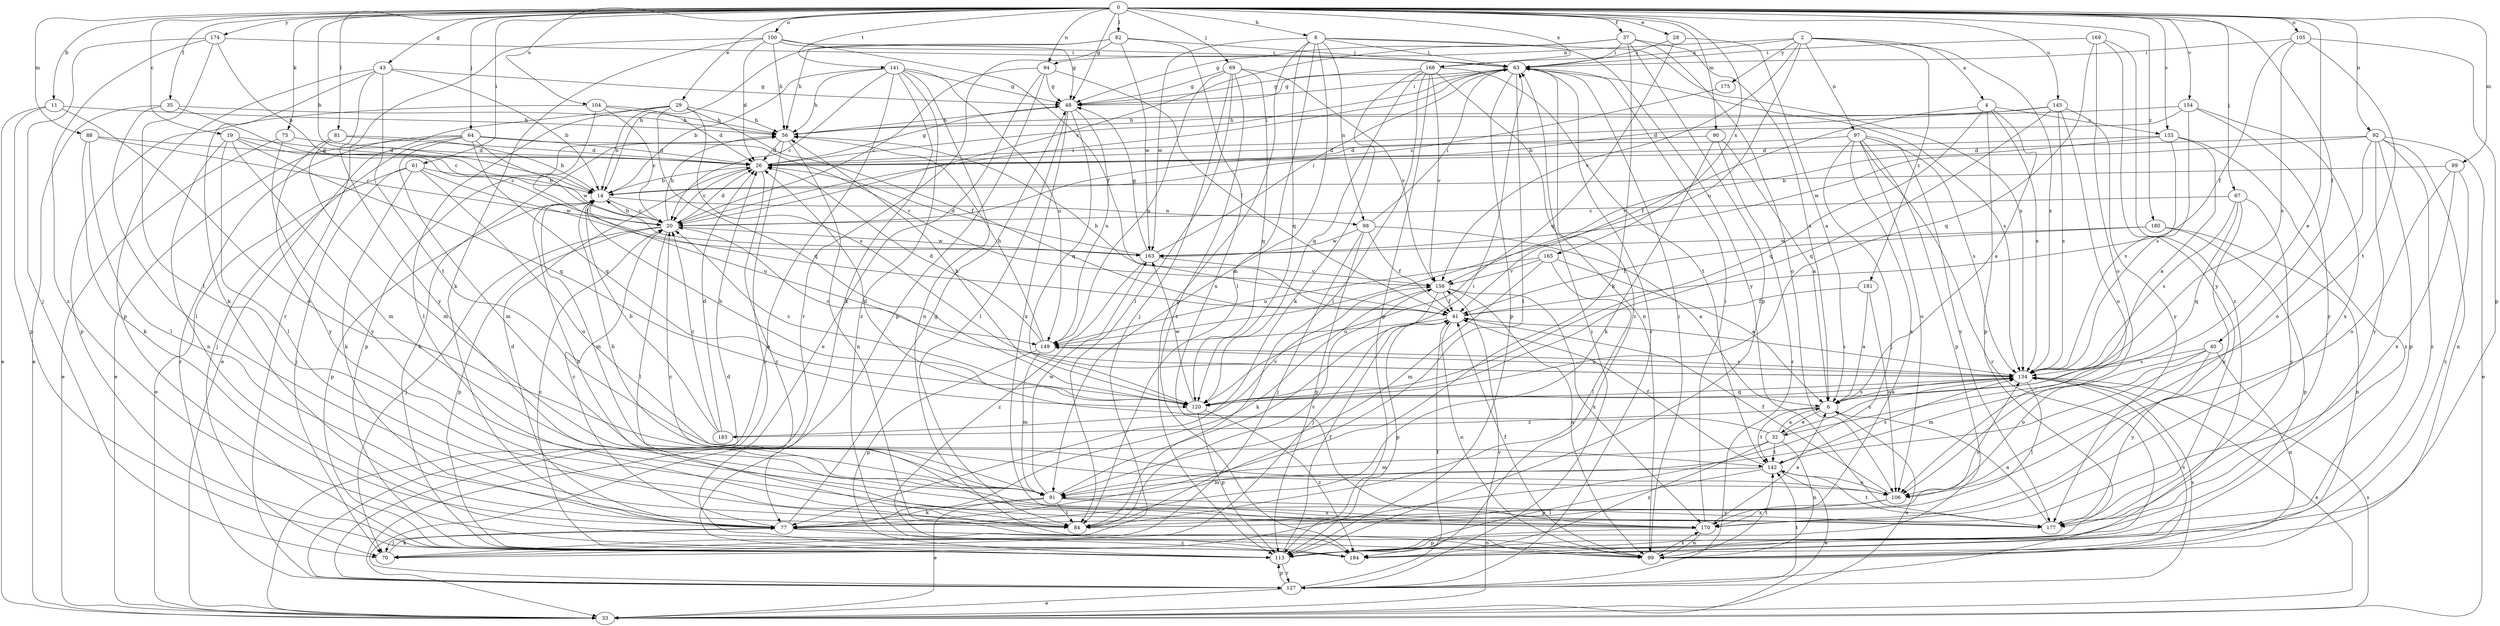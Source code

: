 strict digraph  {
0;
2;
4;
6;
8;
11;
14;
19;
20;
26;
28;
29;
32;
33;
35;
37;
40;
41;
43;
48;
56;
61;
63;
64;
67;
69;
70;
75;
77;
81;
82;
84;
88;
89;
90;
91;
92;
94;
97;
98;
99;
100;
104;
105;
106;
113;
120;
127;
133;
134;
141;
142;
145;
149;
154;
156;
163;
165;
168;
169;
170;
174;
175;
177;
180;
181;
183;
184;
0 -> 8  [label=b];
0 -> 11  [label=b];
0 -> 14  [label=b];
0 -> 19  [label=c];
0 -> 28  [label=e];
0 -> 29  [label=e];
0 -> 32  [label=e];
0 -> 35  [label=f];
0 -> 37  [label=f];
0 -> 40  [label=f];
0 -> 43  [label=g];
0 -> 48  [label=g];
0 -> 61  [label=i];
0 -> 64  [label=j];
0 -> 67  [label=j];
0 -> 69  [label=j];
0 -> 75  [label=k];
0 -> 81  [label=l];
0 -> 82  [label=l];
0 -> 88  [label=m];
0 -> 89  [label=m];
0 -> 90  [label=m];
0 -> 92  [label=n];
0 -> 94  [label=n];
0 -> 100  [label=o];
0 -> 104  [label=o];
0 -> 105  [label=o];
0 -> 133  [label=s];
0 -> 141  [label=t];
0 -> 145  [label=u];
0 -> 154  [label=v];
0 -> 165  [label=x];
0 -> 168  [label=x];
0 -> 174  [label=y];
0 -> 180  [label=z];
2 -> 4  [label=a];
2 -> 94  [label=n];
2 -> 97  [label=n];
2 -> 149  [label=u];
2 -> 156  [label=v];
2 -> 168  [label=x];
2 -> 175  [label=y];
2 -> 181  [label=z];
2 -> 134  [label=x];
4 -> 6  [label=a];
4 -> 41  [label=f];
4 -> 113  [label=p];
4 -> 120  [label=q];
4 -> 133  [label=s];
4 -> 134  [label=s];
6 -> 32  [label=e];
6 -> 33  [label=e];
6 -> 142  [label=t];
6 -> 183  [label=z];
8 -> 63  [label=i];
8 -> 84  [label=l];
8 -> 91  [label=m];
8 -> 98  [label=n];
8 -> 113  [label=p];
8 -> 120  [label=q];
8 -> 134  [label=s];
8 -> 163  [label=w];
8 -> 177  [label=y];
11 -> 33  [label=e];
11 -> 56  [label=h];
11 -> 106  [label=o];
11 -> 113  [label=p];
14 -> 20  [label=c];
14 -> 91  [label=m];
14 -> 98  [label=n];
14 -> 113  [label=p];
14 -> 149  [label=u];
19 -> 20  [label=c];
19 -> 26  [label=d];
19 -> 84  [label=l];
19 -> 91  [label=m];
19 -> 99  [label=n];
19 -> 120  [label=q];
20 -> 14  [label=b];
20 -> 26  [label=d];
20 -> 56  [label=h];
20 -> 63  [label=i];
20 -> 70  [label=j];
20 -> 84  [label=l];
20 -> 113  [label=p];
20 -> 163  [label=w];
26 -> 14  [label=b];
26 -> 20  [label=c];
26 -> 48  [label=g];
26 -> 63  [label=i];
26 -> 184  [label=z];
28 -> 6  [label=a];
28 -> 63  [label=i];
28 -> 120  [label=q];
29 -> 14  [label=b];
29 -> 33  [label=e];
29 -> 41  [label=f];
29 -> 56  [label=h];
29 -> 84  [label=l];
29 -> 120  [label=q];
29 -> 134  [label=s];
32 -> 6  [label=a];
32 -> 26  [label=d];
32 -> 91  [label=m];
32 -> 99  [label=n];
32 -> 134  [label=s];
32 -> 142  [label=t];
32 -> 184  [label=z];
33 -> 134  [label=s];
33 -> 156  [label=v];
35 -> 20  [label=c];
35 -> 33  [label=e];
35 -> 56  [label=h];
35 -> 84  [label=l];
37 -> 6  [label=a];
37 -> 20  [label=c];
37 -> 48  [label=g];
37 -> 63  [label=i];
37 -> 77  [label=k];
37 -> 106  [label=o];
37 -> 113  [label=p];
40 -> 91  [label=m];
40 -> 99  [label=n];
40 -> 106  [label=o];
40 -> 134  [label=s];
40 -> 177  [label=y];
41 -> 56  [label=h];
41 -> 99  [label=n];
41 -> 113  [label=p];
41 -> 134  [label=s];
41 -> 149  [label=u];
43 -> 14  [label=b];
43 -> 48  [label=g];
43 -> 77  [label=k];
43 -> 113  [label=p];
43 -> 142  [label=t];
43 -> 177  [label=y];
48 -> 56  [label=h];
48 -> 63  [label=i];
48 -> 84  [label=l];
48 -> 120  [label=q];
48 -> 149  [label=u];
48 -> 170  [label=x];
56 -> 26  [label=d];
56 -> 99  [label=n];
56 -> 113  [label=p];
56 -> 127  [label=r];
61 -> 14  [label=b];
61 -> 33  [label=e];
61 -> 70  [label=j];
61 -> 77  [label=k];
61 -> 106  [label=o];
61 -> 163  [label=w];
63 -> 48  [label=g];
63 -> 84  [label=l];
63 -> 113  [label=p];
63 -> 127  [label=r];
63 -> 134  [label=s];
63 -> 184  [label=z];
64 -> 26  [label=d];
64 -> 33  [label=e];
64 -> 70  [label=j];
64 -> 91  [label=m];
64 -> 120  [label=q];
64 -> 127  [label=r];
64 -> 156  [label=v];
64 -> 163  [label=w];
67 -> 20  [label=c];
67 -> 120  [label=q];
67 -> 134  [label=s];
67 -> 170  [label=x];
67 -> 177  [label=y];
69 -> 48  [label=g];
69 -> 70  [label=j];
69 -> 84  [label=l];
69 -> 120  [label=q];
69 -> 149  [label=u];
69 -> 156  [label=v];
69 -> 184  [label=z];
70 -> 77  [label=k];
75 -> 26  [label=d];
75 -> 33  [label=e];
75 -> 177  [label=y];
77 -> 20  [label=c];
77 -> 26  [label=d];
77 -> 48  [label=g];
77 -> 70  [label=j];
77 -> 99  [label=n];
77 -> 134  [label=s];
77 -> 184  [label=z];
81 -> 14  [label=b];
81 -> 26  [label=d];
81 -> 91  [label=m];
81 -> 177  [label=y];
82 -> 14  [label=b];
82 -> 56  [label=h];
82 -> 63  [label=i];
82 -> 127  [label=r];
82 -> 163  [label=w];
82 -> 170  [label=x];
84 -> 156  [label=v];
88 -> 20  [label=c];
88 -> 26  [label=d];
88 -> 77  [label=k];
88 -> 84  [label=l];
89 -> 14  [label=b];
89 -> 106  [label=o];
89 -> 170  [label=x];
89 -> 184  [label=z];
90 -> 6  [label=a];
90 -> 26  [label=d];
90 -> 77  [label=k];
90 -> 127  [label=r];
91 -> 14  [label=b];
91 -> 33  [label=e];
91 -> 63  [label=i];
91 -> 77  [label=k];
91 -> 84  [label=l];
91 -> 163  [label=w];
91 -> 170  [label=x];
91 -> 177  [label=y];
92 -> 26  [label=d];
92 -> 33  [label=e];
92 -> 99  [label=n];
92 -> 106  [label=o];
92 -> 113  [label=p];
92 -> 163  [label=w];
92 -> 177  [label=y];
92 -> 184  [label=z];
94 -> 20  [label=c];
94 -> 33  [label=e];
94 -> 41  [label=f];
94 -> 48  [label=g];
94 -> 113  [label=p];
97 -> 26  [label=d];
97 -> 70  [label=j];
97 -> 106  [label=o];
97 -> 113  [label=p];
97 -> 127  [label=r];
97 -> 134  [label=s];
97 -> 170  [label=x];
97 -> 177  [label=y];
98 -> 6  [label=a];
98 -> 41  [label=f];
98 -> 63  [label=i];
98 -> 70  [label=j];
98 -> 113  [label=p];
98 -> 163  [label=w];
99 -> 41  [label=f];
99 -> 63  [label=i];
99 -> 134  [label=s];
99 -> 142  [label=t];
99 -> 170  [label=x];
100 -> 26  [label=d];
100 -> 41  [label=f];
100 -> 48  [label=g];
100 -> 56  [label=h];
100 -> 63  [label=i];
100 -> 77  [label=k];
100 -> 127  [label=r];
104 -> 20  [label=c];
104 -> 26  [label=d];
104 -> 41  [label=f];
104 -> 56  [label=h];
104 -> 113  [label=p];
105 -> 41  [label=f];
105 -> 63  [label=i];
105 -> 113  [label=p];
105 -> 134  [label=s];
105 -> 142  [label=t];
106 -> 41  [label=f];
106 -> 84  [label=l];
106 -> 170  [label=x];
113 -> 20  [label=c];
113 -> 41  [label=f];
113 -> 56  [label=h];
113 -> 127  [label=r];
120 -> 14  [label=b];
120 -> 20  [label=c];
120 -> 56  [label=h];
120 -> 113  [label=p];
120 -> 134  [label=s];
120 -> 163  [label=w];
120 -> 184  [label=z];
127 -> 26  [label=d];
127 -> 33  [label=e];
127 -> 41  [label=f];
127 -> 63  [label=i];
127 -> 113  [label=p];
127 -> 134  [label=s];
127 -> 142  [label=t];
133 -> 6  [label=a];
133 -> 26  [label=d];
133 -> 134  [label=s];
133 -> 156  [label=v];
133 -> 184  [label=z];
134 -> 6  [label=a];
134 -> 20  [label=c];
134 -> 33  [label=e];
134 -> 84  [label=l];
134 -> 120  [label=q];
134 -> 149  [label=u];
141 -> 14  [label=b];
141 -> 20  [label=c];
141 -> 33  [label=e];
141 -> 48  [label=g];
141 -> 56  [label=h];
141 -> 77  [label=k];
141 -> 99  [label=n];
141 -> 149  [label=u];
141 -> 184  [label=z];
142 -> 33  [label=e];
142 -> 41  [label=f];
142 -> 91  [label=m];
142 -> 106  [label=o];
142 -> 113  [label=p];
142 -> 134  [label=s];
145 -> 26  [label=d];
145 -> 56  [label=h];
145 -> 106  [label=o];
145 -> 120  [label=q];
145 -> 134  [label=s];
145 -> 177  [label=y];
149 -> 26  [label=d];
149 -> 56  [label=h];
149 -> 91  [label=m];
149 -> 113  [label=p];
149 -> 134  [label=s];
154 -> 14  [label=b];
154 -> 56  [label=h];
154 -> 134  [label=s];
154 -> 170  [label=x];
154 -> 177  [label=y];
156 -> 41  [label=f];
156 -> 70  [label=j];
156 -> 77  [label=k];
156 -> 99  [label=n];
156 -> 170  [label=x];
163 -> 26  [label=d];
163 -> 48  [label=g];
163 -> 63  [label=i];
163 -> 156  [label=v];
163 -> 184  [label=z];
165 -> 6  [label=a];
165 -> 84  [label=l];
165 -> 91  [label=m];
165 -> 149  [label=u];
165 -> 156  [label=v];
168 -> 48  [label=g];
168 -> 77  [label=k];
168 -> 84  [label=l];
168 -> 99  [label=n];
168 -> 113  [label=p];
168 -> 120  [label=q];
168 -> 142  [label=t];
168 -> 156  [label=v];
169 -> 63  [label=i];
169 -> 106  [label=o];
169 -> 120  [label=q];
169 -> 177  [label=y];
169 -> 184  [label=z];
170 -> 6  [label=a];
170 -> 14  [label=b];
170 -> 20  [label=c];
170 -> 63  [label=i];
170 -> 99  [label=n];
170 -> 113  [label=p];
174 -> 14  [label=b];
174 -> 63  [label=i];
174 -> 70  [label=j];
174 -> 84  [label=l];
174 -> 184  [label=z];
175 -> 20  [label=c];
177 -> 6  [label=a];
177 -> 142  [label=t];
180 -> 41  [label=f];
180 -> 99  [label=n];
180 -> 113  [label=p];
180 -> 163  [label=w];
181 -> 6  [label=a];
181 -> 41  [label=f];
181 -> 106  [label=o];
183 -> 14  [label=b];
183 -> 20  [label=c];
183 -> 26  [label=d];
183 -> 156  [label=v];
}
